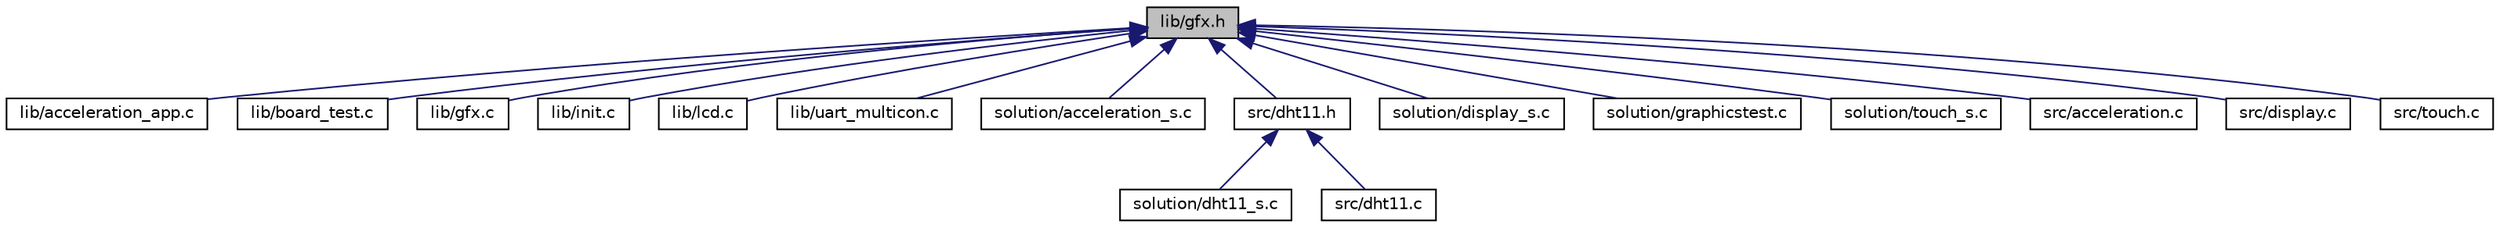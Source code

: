 digraph "lib/gfx.h"
{
 // LATEX_PDF_SIZE
  edge [fontname="Helvetica",fontsize="10",labelfontname="Helvetica",labelfontsize="10"];
  node [fontname="Helvetica",fontsize="10",shape=record];
  Node1 [label="lib/gfx.h",height=0.2,width=0.4,color="black", fillcolor="grey75", style="filled", fontcolor="black",tooltip="This code is based on: https://github.com/adafruit/Adafruit-GFX-Library &   https://github...."];
  Node1 -> Node2 [dir="back",color="midnightblue",fontsize="10",style="solid",fontname="Helvetica"];
  Node2 [label="lib/acceleration_app.c",height=0.2,width=0.4,color="black", fillcolor="white", style="filled",URL="$acceleration__app_8c.html",tooltip=" "];
  Node1 -> Node3 [dir="back",color="midnightblue",fontsize="10",style="solid",fontname="Helvetica"];
  Node3 [label="lib/board_test.c",height=0.2,width=0.4,color="black", fillcolor="white", style="filled",URL="$board__test_8c.html",tooltip=" "];
  Node1 -> Node4 [dir="back",color="midnightblue",fontsize="10",style="solid",fontname="Helvetica"];
  Node4 [label="lib/gfx.c",height=0.2,width=0.4,color="black", fillcolor="white", style="filled",URL="$gfx_8c.html",tooltip=" "];
  Node1 -> Node5 [dir="back",color="midnightblue",fontsize="10",style="solid",fontname="Helvetica"];
  Node5 [label="lib/init.c",height=0.2,width=0.4,color="black", fillcolor="white", style="filled",URL="$init_8c.html",tooltip=" "];
  Node1 -> Node6 [dir="back",color="midnightblue",fontsize="10",style="solid",fontname="Helvetica"];
  Node6 [label="lib/lcd.c",height=0.2,width=0.4,color="black", fillcolor="white", style="filled",URL="$lcd_8c.html",tooltip=" "];
  Node1 -> Node7 [dir="back",color="midnightblue",fontsize="10",style="solid",fontname="Helvetica"];
  Node7 [label="lib/uart_multicon.c",height=0.2,width=0.4,color="black", fillcolor="white", style="filled",URL="$uart__multicon_8c.html",tooltip=" "];
  Node1 -> Node8 [dir="back",color="midnightblue",fontsize="10",style="solid",fontname="Helvetica"];
  Node8 [label="solution/acceleration_s.c",height=0.2,width=0.4,color="black", fillcolor="white", style="filled",URL="$acceleration__s_8c.html",tooltip=" "];
  Node1 -> Node9 [dir="back",color="midnightblue",fontsize="10",style="solid",fontname="Helvetica"];
  Node9 [label="src/dht11.h",height=0.2,width=0.4,color="black", fillcolor="white", style="filled",URL="$dht11_8h.html",tooltip=" "];
  Node9 -> Node10 [dir="back",color="midnightblue",fontsize="10",style="solid",fontname="Helvetica"];
  Node10 [label="solution/dht11_s.c",height=0.2,width=0.4,color="black", fillcolor="white", style="filled",URL="$dht11__s_8c.html",tooltip=" "];
  Node9 -> Node11 [dir="back",color="midnightblue",fontsize="10",style="solid",fontname="Helvetica"];
  Node11 [label="src/dht11.c",height=0.2,width=0.4,color="black", fillcolor="white", style="filled",URL="$dht11_8c.html",tooltip=" "];
  Node1 -> Node12 [dir="back",color="midnightblue",fontsize="10",style="solid",fontname="Helvetica"];
  Node12 [label="solution/display_s.c",height=0.2,width=0.4,color="black", fillcolor="white", style="filled",URL="$display__s_8c.html",tooltip=" "];
  Node1 -> Node13 [dir="back",color="midnightblue",fontsize="10",style="solid",fontname="Helvetica"];
  Node13 [label="solution/graphicstest.c",height=0.2,width=0.4,color="black", fillcolor="white", style="filled",URL="$graphicstest_8c.html",tooltip=" "];
  Node1 -> Node14 [dir="back",color="midnightblue",fontsize="10",style="solid",fontname="Helvetica"];
  Node14 [label="solution/touch_s.c",height=0.2,width=0.4,color="black", fillcolor="white", style="filled",URL="$touch__s_8c.html",tooltip=" "];
  Node1 -> Node15 [dir="back",color="midnightblue",fontsize="10",style="solid",fontname="Helvetica"];
  Node15 [label="src/acceleration.c",height=0.2,width=0.4,color="black", fillcolor="white", style="filled",URL="$acceleration_8c.html",tooltip=" "];
  Node1 -> Node16 [dir="back",color="midnightblue",fontsize="10",style="solid",fontname="Helvetica"];
  Node16 [label="src/display.c",height=0.2,width=0.4,color="black", fillcolor="white", style="filled",URL="$display_8c.html",tooltip=" "];
  Node1 -> Node17 [dir="back",color="midnightblue",fontsize="10",style="solid",fontname="Helvetica"];
  Node17 [label="src/touch.c",height=0.2,width=0.4,color="black", fillcolor="white", style="filled",URL="$touch_8c.html",tooltip=" "];
}
